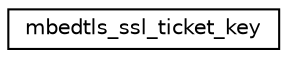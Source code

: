 digraph "Graphical Class Hierarchy"
{
 // LATEX_PDF_SIZE
  edge [fontname="Helvetica",fontsize="10",labelfontname="Helvetica",labelfontsize="10"];
  node [fontname="Helvetica",fontsize="10",shape=record];
  rankdir="LR";
  Node0 [label="mbedtls_ssl_ticket_key",height=0.2,width=0.4,color="black", fillcolor="white", style="filled",URL="$d2/de8/structmbedtls__ssl__ticket__key.html",tooltip="Information for session ticket protection."];
}
